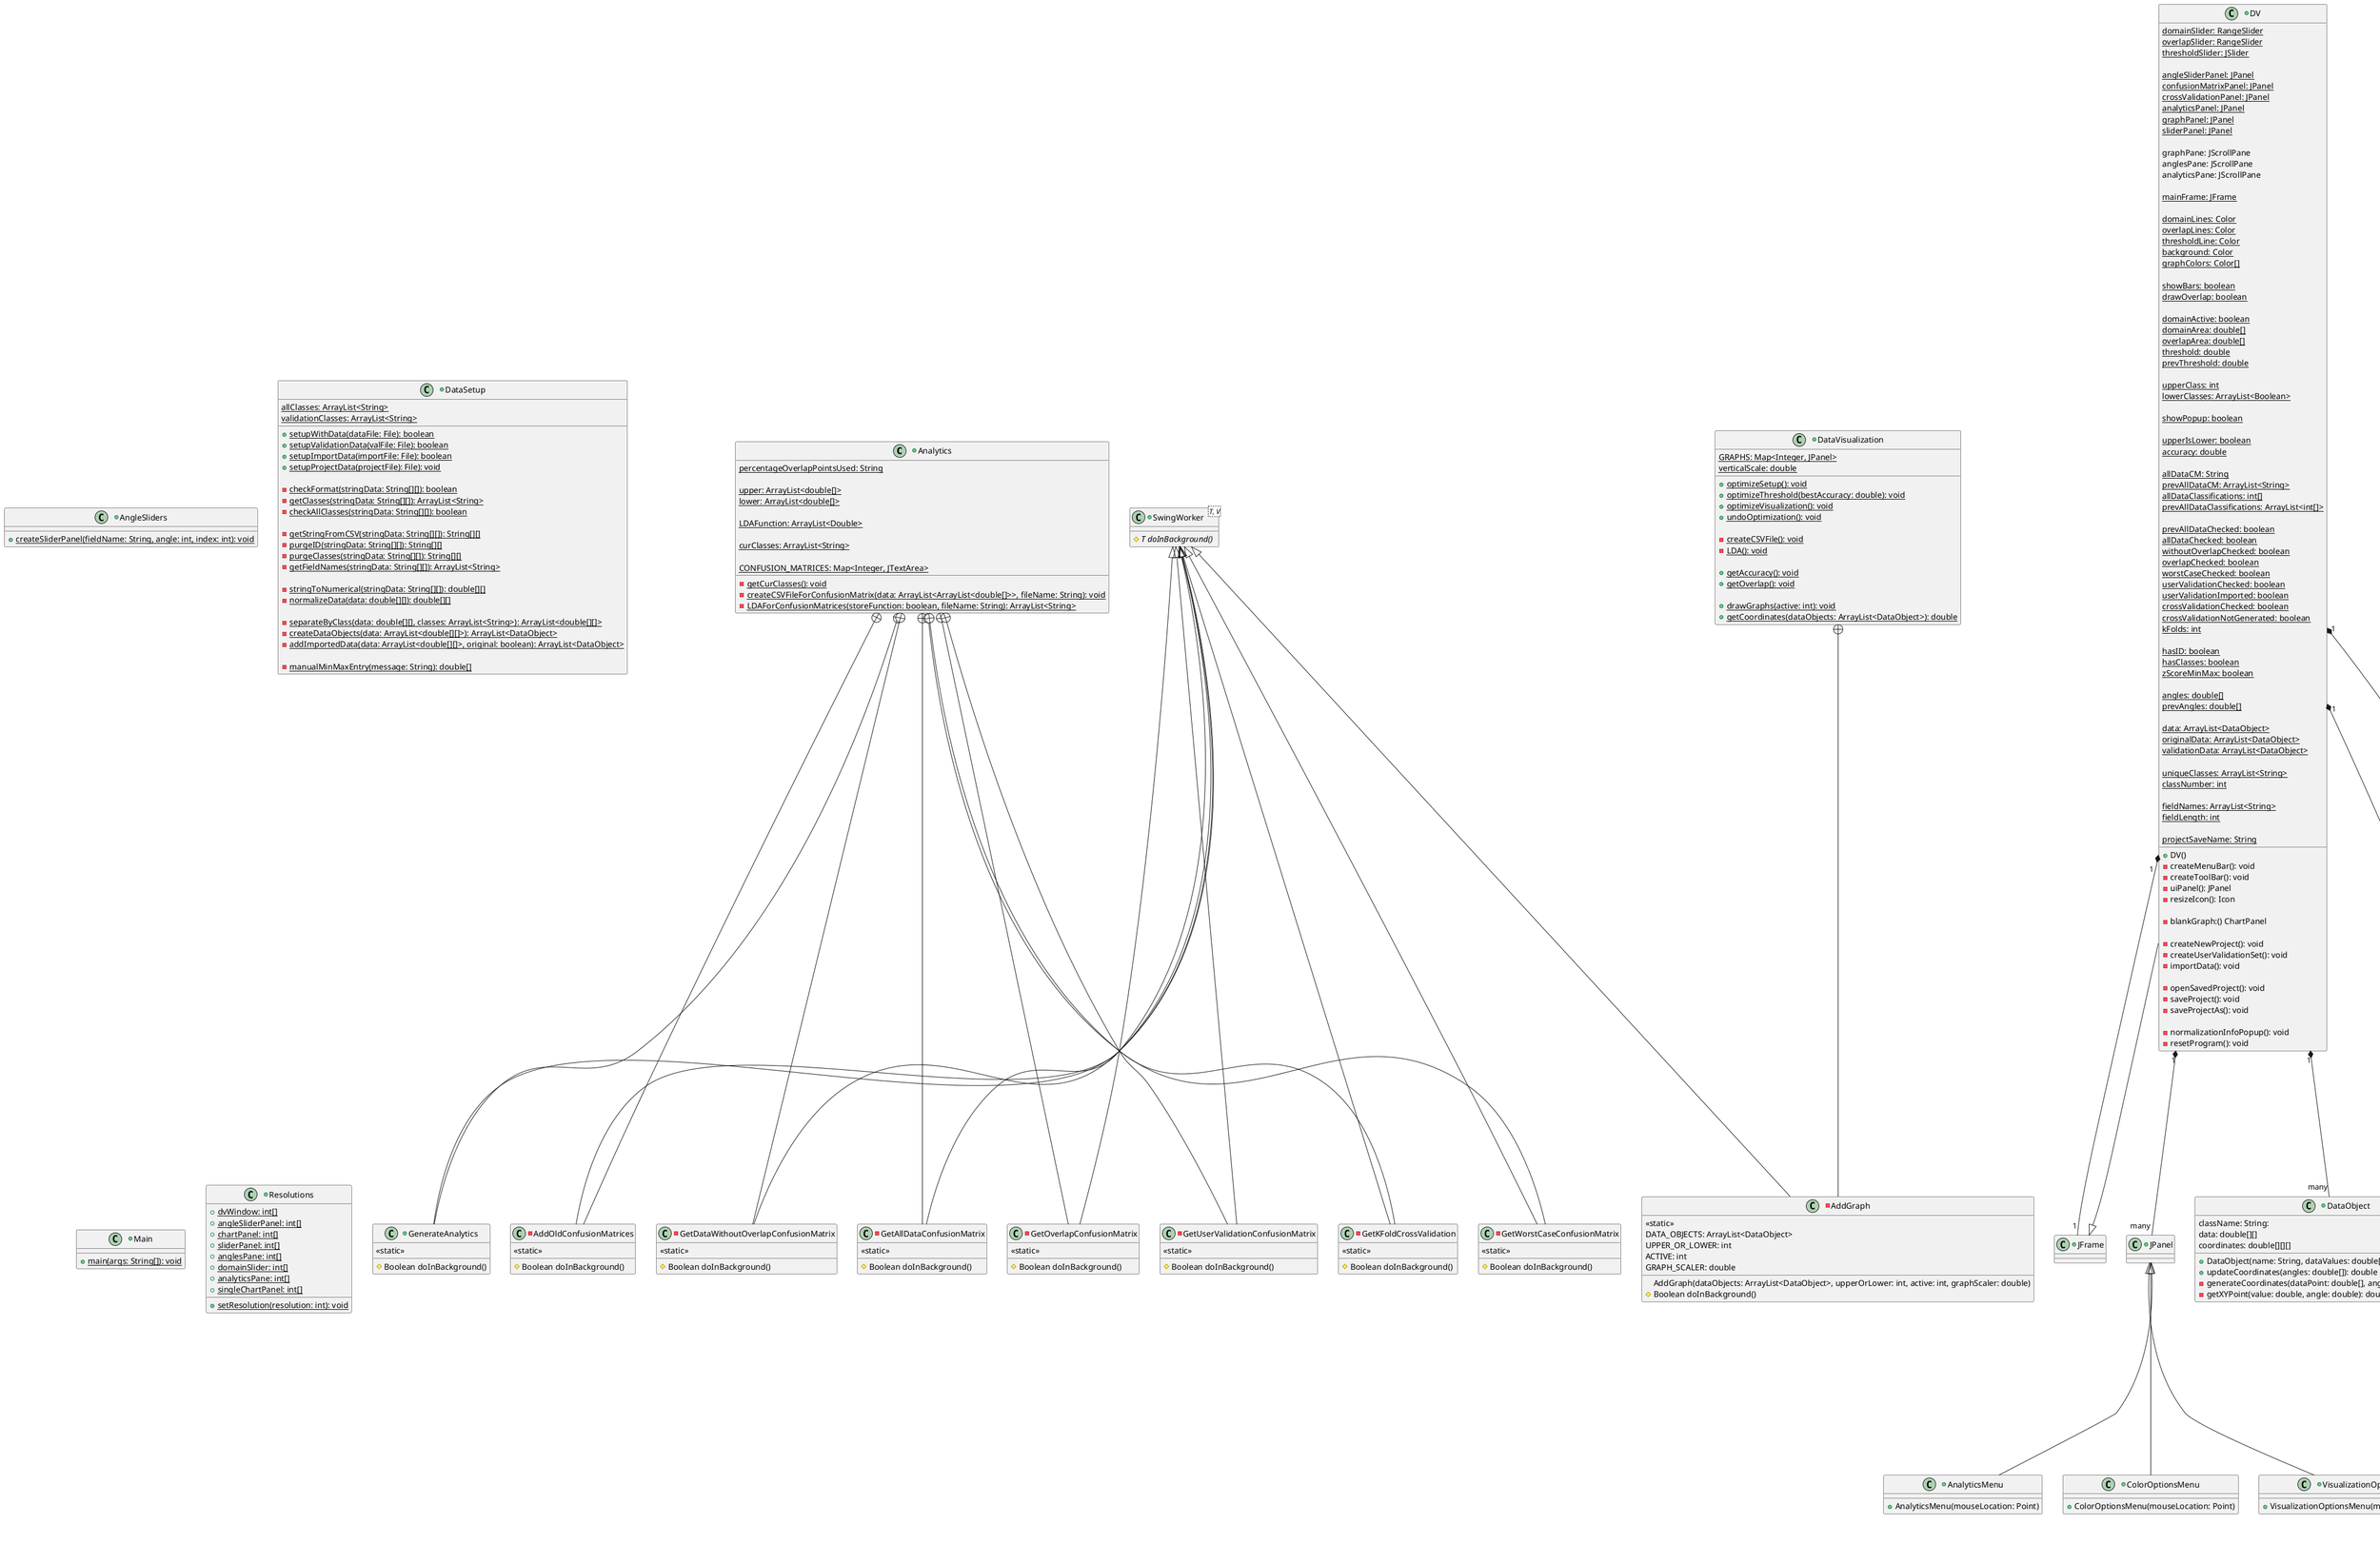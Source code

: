 @startuml
+class Analytics
{
    {static} percentageOverlapPointsUsed: String

    {static} upper: ArrayList<double[]>
    {static} lower: ArrayList<double[]>

    {static} LDAFunction: ArrayList<Double>

    {static} curClasses: ArrayList<String>

    {static} CONFUSION_MATRICES: Map<Integer, JTextArea>

    -{static} getCurClasses(): void
    -{static} createCSVFileForConfusionMatrix(data: ArrayList<ArrayList<double[]>>, fileName: String): void
    -{static} LDAForConfusionMatrices(storeFunction: boolean, fileName: String): ArrayList<String>
}

+class SwingWorker<T, V>
{
    #{abstract} T doInBackground()
}

+class GenerateAnalytics extends SwingWorker
{
    <<static>>
    #Boolean doInBackground()
}

-class AddOldConfusionMatrices extends SwingWorker
{
    <<static>>
    #Boolean doInBackground()
}

-class GetAllDataConfusionMatrix extends SwingWorker
{
    <<static>>
    #Boolean doInBackground()
}

-class GetDataWithoutOverlapConfusionMatrix extends SwingWorker
{
    <<static>>
    #Boolean doInBackground()
}

-class GetOverlapConfusionMatrix extends SwingWorker
{
    <<static>>
    #Boolean doInBackground()
}

-class GetWorstCaseConfusionMatrix extends SwingWorker
{
    <<static>>
    #Boolean doInBackground()
}

-class GetUserValidationConfusionMatrix extends SwingWorker
{
    <<static>>
    #Boolean doInBackground()
}

-class GetKFoldCrossValidation extends SwingWorker
{
    <<static>>
    #Boolean doInBackground()
}

Analytics +-- GenerateAnalytics
Analytics +-- AddOldConfusionMatrices
Analytics +-- GetAllDataConfusionMatrix
Analytics +-- GetDataWithoutOverlapConfusionMatrix
Analytics +-- GetOverlapConfusionMatrix
Analytics +-- GetWorstCaseConfusionMatrix
Analytics +-- GetUserValidationConfusionMatrix
Analytics +-- GetKFoldCrossValidation

+class JPanel {
}

+class AnalyticsMenu extends JPanel
{
    +AnalyticsMenu(mouseLocation: Point)
}

+class AngleSliders
{
    +{static} createSliderPanel(fieldName: String, angle: int, index: int): void
}

+class ColorOptionsMenu extends JPanel
{
    +ColorOptionsMenu(mouseLocation: Point)
}

+class DataObject
{
    className: String:
    data: double[][]
    coordinates: double[][][]

    +DataObject(name: String, dataValues: double[][])
    +updateCoordinates(angles: double[]): double
    -generateCoordinates(dataPoint: double[], angles: double[]): double[][]
    -getXYPoint(value: double, angle: double): double[]
}

+class DataSetup
{
    {static} allClasses: ArrayList<String>
    {static} validationClasses: ArrayList<String>

    +{static} setupWithData(dataFile: File): boolean
    +{static} setupValidationData(valFile: File): boolean
    +{static} setupImportData(importFile: File): boolean
    +{static} setupProjectData(projectFile): File): void

    -{static} checkFormat(stringData: String[][]): boolean
    -{static} getClasses(stringData: String[][]): ArrayList<String>
    -{static} checkAllClasses(stringData: String[][]): boolean

    -{static} getStringFromCSV(stringData: String[][]): String[][]
    -{static} purgeID(stringData: String[][]): String[][]
    -{static} purgeClasses(stringData: String[][]): String[][]
    -{static} getFieldNames(stringData: String[][]): ArrayList<String>

    -{static} stringToNumerical(stringData: String[][]): double[][]
    -{static} normalizeData(data: double[][]): double[][]

    -{static} separateByClass(data: double[][], classes: ArrayList<String>): ArrayList<double[][]>
    -{static} createDataObjects(data: ArrayList<double[][]>): ArrayList<DataObject>
    -{static} addImportedData(data: ArrayList<double[][]>, original: boolean): ArrayList<DataObject>

    -{static} manualMinMaxEntry(message: String): double[]
}

+class DataVisualization
{
    {static} GRAPHS: Map<Integer, JPanel>
    {static} verticalScale: double

    +{static} optimizeSetup(): void
    +{static} optimizeThreshold(bestAccuracy: double): void
    +{static} optimizeVisualization(): void
    +{static} undoOptimization(): void

    -{static} createCSVFile(): void
    -{static} LDA(): void

    +{static} getAccuracy(): void
    +{static} getOverlap(): void

    +{static} drawGraphs(active: int): void
    +{static} getCoordinates(dataObjects: ArrayList<DataObject>): double
}

-class AddGraph extends SwingWorker
{
    <<static>>
    DATA_OBJECTS: ArrayList<DataObject>
    UPPER_OR_LOWER: int
    ACTIVE: int
    GRAPH_SCALER: double

    AddGraph(dataObjects: ArrayList<DataObject>, upperOrLower: int, active: int, graphScaler: double)
    #Boolean doInBackground()
}

DataVisualization +-- AddGraph

+class Main
{
    +{static} main(args: String[]): void
}

+class Resolutions
{
    +{static} dvWindow: int[]
    +{static} angleSliderPanel: int[]
    +{static} chartPanel: int[]
    +{static} sliderPanel: int[]
    +{static} anglesPane: int[]
    +{static} domainSlider: int[]
    +{static} analyticsPane: int[]
    +{static} singleChartPanel: int[]

    +{static} setResolution(resolution: int): void
}

+class VisualizationOptionsMenu extends JPanel
{
    +VisualizationOptionsMenu(mouseLocation: Point)
}

+class JSlider
{
    +getValue(): int
    +setValue(): void
}

+class RangeSlider extends JSlider
{
    +RangeSlider()

    +getValue(): int
    +setValue(): void
    +getUpperValue(): int
    +setUpperValue(): int
}

+class BasicSliderUI
{
    +installUI(c: JComponent): void

    #createTrackListener(slider: JSlider): TrackListener
    #createChangeListener(slider: JSlider): ChangeListener

    #calculateTrackRect(): void
    #calculateThumbSize(): void
    #calculateThumbLocation(): void
    #getThumbSize(): Dimension

    +paint(g: Graphics, c: JComponent): void
    +paintTrack(g: Graphics): void
    +paintThumb(g: Graphics): void
}

+class RangeSliderUI extends BasicSliderUI
{
    -TRACK_COLOR: Color
    -LEFT_THUMB_COLOR: Color
    -RIGHT_THUMB_COLOR: Color

    -TRACK_SHAPE: RoundRectangle2D.Float
    -upperThumbRect: Rectangle

    -lowerDragging: boolean
    -upperDragging: boolean
    -upperThumbSelected: boolean

    +RangeSliderUI(rs: RangeSlider, track: Color, left: Color, right: Color)
    +installUI(c: JComponent): void

    #createTrackListener(slider: JSlider): TrackListener
    #createChangeListener(slider: JSlider): ChangeListener

    #calculateTrackRect(): void
    #calculateThumbSize(): void
    #calculateThumbLocation(): void
    #getThumbSize(): Dimension
    -setUpperThumbLocation(x: int, y: int): void

    +paint(g: Graphics, c: JComponent): void
    +paintTrack(g: Graphics): void
    +paintThumb(g: Graphics): void
    +paintLowerThumb(g: Graphics): void
    +paintUpperThumb(g: Graphics): void
}

+class ChangeListener{
}

+class ChangeHandler implements ChangeListener
{
    +stateChanged(arg0: ChangeEvent): void
}

RangeSliderUI +-- ChangeHandler

+class TrackListener
{
    +mousePressed(e: MouseEvent): void
    +mouseReleased(e: MouseEvent): void
    +mouseDragged(e: MouseEvent): void
}

+class RangeTrackListener extends TrackListener
{
    +mousePressed(e: MouseEvent): void
    +mouseReleased(e: MouseEvent): void
    +mouseDragged(e: MouseEvent): void

    -moveLowerThumb(): void
    -moseUpperThumb(): void
}
RangeSliderUI +-- RangeTrackListener

+class ThresholdSliderUI extends BasicSliderUI
{
    -TRACK_SHAPE: RoundRectangle2D.Float

    +ThresholdSliderUI(b: JSlider)

    #calculateTrackRect(): void
    #calculateThumbLocation(): void
    #getThumbSize(): Dimension

    +paint(g: Graphics, c: JComponent): void
    +paintTrack(g: Graphics): void
    +paintThumb(g: graphics): void
}

+class JFrame{
}

+class DV extends JFrame
{
    {static} domainSlider: RangeSlider
    {static} overlapSlider: RangeSlider
    {static} thresholdSlider: JSlider

    {static} angleSliderPanel: JPanel
    {static} confusionMatrixPanel: JPanel
    {static} crossValidationPanel: JPanel
    {static} analyticsPanel: JPanel
    {static} graphPanel: JPanel
    {static} sliderPanel: JPanel

    graphPane: JScrollPane
    anglesPane: JScrollPane
    analyticsPane: JScrollPane

    {static} mainFrame: JFrame

    {static} domainLines: Color
    {static} overlapLines: Color
    {static} thresholdLine: Color
    {static} background: Color
    {static} graphColors: Color[]

    {static} showBars: boolean
    {static} drawOverlap: boolean

    {static} domainActive: boolean
    {static} domainArea: double[]
    {static} overlapArea: double[]
    {static} threshold: double
    {static} prevThreshold: double

    {static} upperClass: int
    {static} lowerClasses: ArrayList<Boolean>

    {static} showPopup: boolean

    {static} upperIsLower: boolean
    {static} accuracy: double

    {static} allDataCM: String
    {static} prevAllDataCM: ArrayList<String>
    {static} allDataClassifications: int[]
    {static} prevAllDataClassifications: ArrayList<int[]>

    {static} prevAllDataChecked: boolean
    {static} allDataChecked: boolean
    {static} withoutOverlapChecked: boolean
    {static} overlapChecked: boolean
    {static} worstCaseChecked: boolean
    {static} userValidationChecked: boolean
    {static} userValidationImported: boolean
    {static} crossValidationChecked: boolean
    {static} crossValidationNotGenerated: boolean
    {static} kFolds: int

    {static} hasID: boolean
    {static} hasClasses: boolean
    {static} zScoreMinMax: boolean

    {static} angles: double[]
    {static} prevAngles: double[]

    {static} data: ArrayList<DataObject>
    {static} originalData: ArrayList<DataObject>
    {static} validationData: ArrayList<DataObject>

    {static} uniqueClasses: ArrayList<String>
    {static} classNumber: int

    {static} fieldNames: ArrayList<String>
    {static} fieldLength: int

    {static} projectSaveName: String

    +DV()
    -createMenuBar(): void
    -createToolBar(): void
    -uiPanel(): JPanel
    -resizeIcon(): Icon

    -blankGraph:() ChartPanel

    -createNewProject(): void
    -createUserValidationSet(): void
    -importData(): void

    -openSavedProject(): void
    -saveProject(): void
    -saveProjectAs(): void

    -normalizationInfoPopup(): void
    -resetProgram(): void
}

DV "1" *-- "many" RangeSlider
DV "1" *-- "1" JSlider
DV "1" *-- "many" DataObject
DV "1" *-- "many" JPanel
DV "1" *-- "1" JFrame
@enduml